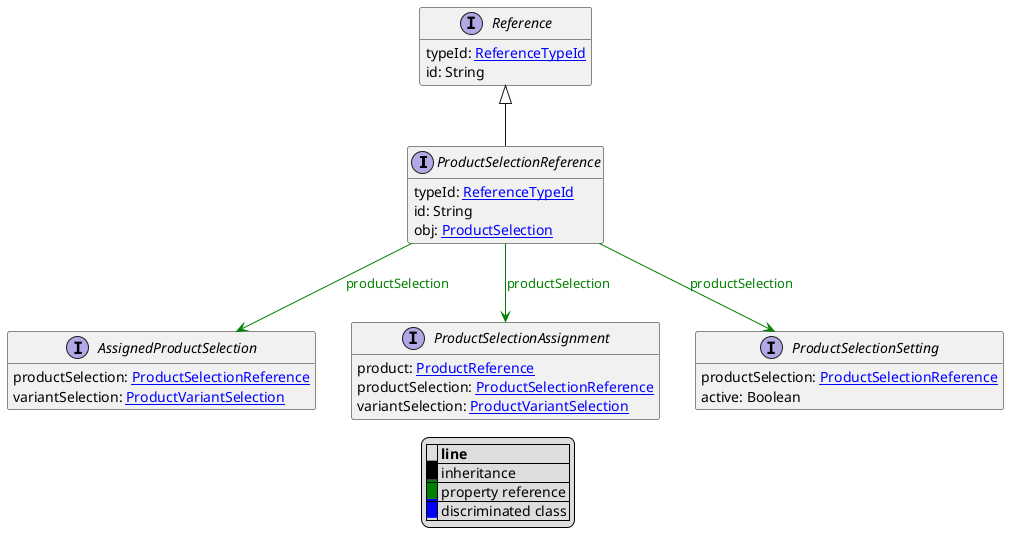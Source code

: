 @startuml

hide empty fields
hide empty methods
legend
|= |= line |
|<back:black>   </back>| inheritance |
|<back:green>   </back>| property reference |
|<back:blue>   </back>| discriminated class |
endlegend
interface ProductSelectionReference [[ProductSelectionReference.svg]] extends Reference {
    typeId: [[ReferenceTypeId.svg ReferenceTypeId]]
    id: String
    obj: [[ProductSelection.svg ProductSelection]]
}
interface Reference [[Reference.svg]]  {
    typeId: [[ReferenceTypeId.svg ReferenceTypeId]]
    id: String
}


interface AssignedProductSelection [[AssignedProductSelection.svg]]  {
    productSelection: [[ProductSelectionReference.svg ProductSelectionReference]]
    variantSelection: [[ProductVariantSelection.svg ProductVariantSelection]]
}
interface ProductSelectionAssignment [[ProductSelectionAssignment.svg]]  {
    product: [[ProductReference.svg ProductReference]]
    productSelection: [[ProductSelectionReference.svg ProductSelectionReference]]
    variantSelection: [[ProductVariantSelection.svg ProductVariantSelection]]
}
interface ProductSelectionSetting [[ProductSelectionSetting.svg]]  {
    productSelection: [[ProductSelectionReference.svg ProductSelectionReference]]
    active: Boolean
}

ProductSelectionReference --> AssignedProductSelection #green;text:green : "productSelection"
ProductSelectionReference --> ProductSelectionAssignment #green;text:green : "productSelection"
ProductSelectionReference --> ProductSelectionSetting #green;text:green : "productSelection"
@enduml
